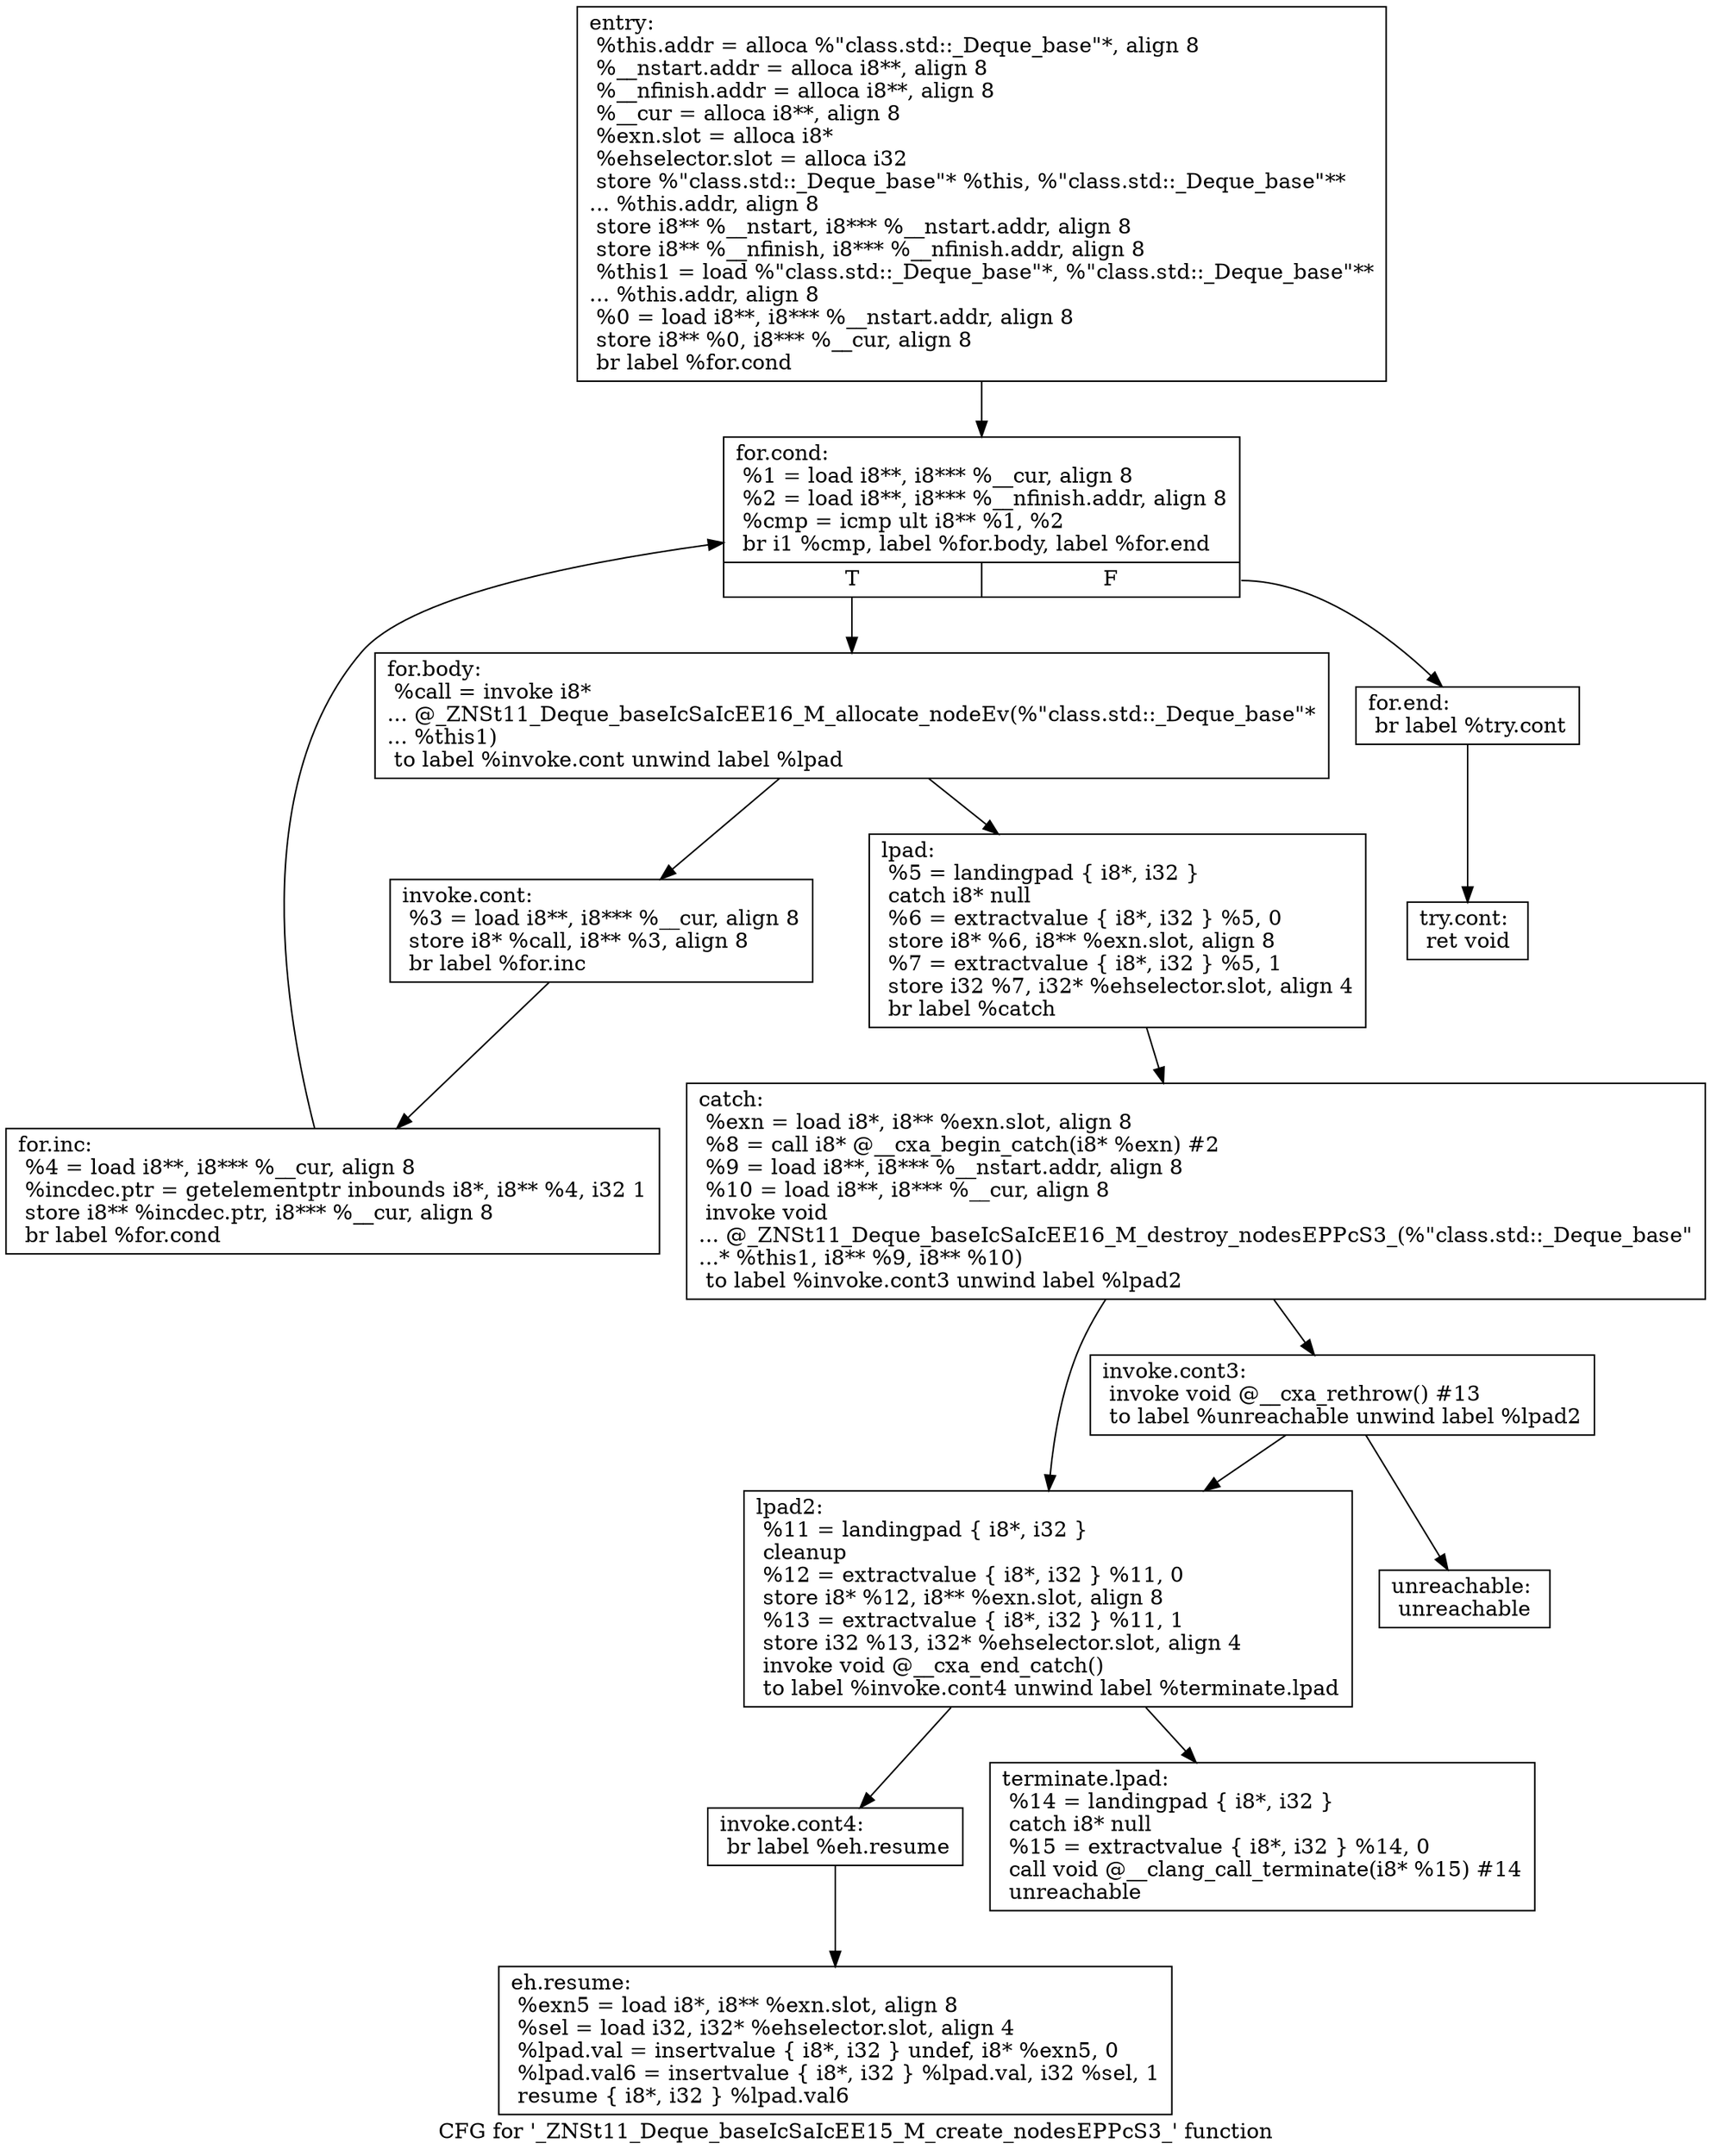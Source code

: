 digraph "CFG for '_ZNSt11_Deque_baseIcSaIcEE15_M_create_nodesEPPcS3_' function" {
	label="CFG for '_ZNSt11_Deque_baseIcSaIcEE15_M_create_nodesEPPcS3_' function";

	Node0x6b75290 [shape=record,label="{entry:\l  %this.addr = alloca %\"class.std::_Deque_base\"*, align 8\l  %__nstart.addr = alloca i8**, align 8\l  %__nfinish.addr = alloca i8**, align 8\l  %__cur = alloca i8**, align 8\l  %exn.slot = alloca i8*\l  %ehselector.slot = alloca i32\l  store %\"class.std::_Deque_base\"* %this, %\"class.std::_Deque_base\"**\l... %this.addr, align 8\l  store i8** %__nstart, i8*** %__nstart.addr, align 8\l  store i8** %__nfinish, i8*** %__nfinish.addr, align 8\l  %this1 = load %\"class.std::_Deque_base\"*, %\"class.std::_Deque_base\"**\l... %this.addr, align 8\l  %0 = load i8**, i8*** %__nstart.addr, align 8\l  store i8** %0, i8*** %__cur, align 8\l  br label %for.cond\l}"];
	Node0x6b75290 -> Node0x6b758c0;
	Node0x6b758c0 [shape=record,label="{for.cond:                                         \l  %1 = load i8**, i8*** %__cur, align 8\l  %2 = load i8**, i8*** %__nfinish.addr, align 8\l  %cmp = icmp ult i8** %1, %2\l  br i1 %cmp, label %for.body, label %for.end\l|{<s0>T|<s1>F}}"];
	Node0x6b758c0:s0 -> Node0x6b75150;
	Node0x6b758c0:s1 -> Node0x6b75cc0;
	Node0x6b75150 [shape=record,label="{for.body:                                         \l  %call = invoke i8*\l... @_ZNSt11_Deque_baseIcSaIcEE16_M_allocate_nodeEv(%\"class.std::_Deque_base\"*\l... %this1)\l          to label %invoke.cont unwind label %lpad\l}"];
	Node0x6b75150 -> Node0x6b75e00;
	Node0x6b75150 -> Node0x6b75e80;
	Node0x6b75e00 [shape=record,label="{invoke.cont:                                      \l  %3 = load i8**, i8*** %__cur, align 8\l  store i8* %call, i8** %3, align 8\l  br label %for.inc\l}"];
	Node0x6b75e00 -> Node0x6b76250;
	Node0x6b76250 [shape=record,label="{for.inc:                                          \l  %4 = load i8**, i8*** %__cur, align 8\l  %incdec.ptr = getelementptr inbounds i8*, i8** %4, i32 1\l  store i8** %incdec.ptr, i8*** %__cur, align 8\l  br label %for.cond\l}"];
	Node0x6b76250 -> Node0x6b758c0;
	Node0x6b75e80 [shape=record,label="{lpad:                                             \l  %5 = landingpad \{ i8*, i32 \}\l          catch i8* null\l  %6 = extractvalue \{ i8*, i32 \} %5, 0\l  store i8* %6, i8** %exn.slot, align 8\l  %7 = extractvalue \{ i8*, i32 \} %5, 1\l  store i32 %7, i32* %ehselector.slot, align 4\l  br label %catch\l}"];
	Node0x6b75e80 -> Node0x6b76770;
	Node0x6b76770 [shape=record,label="{catch:                                            \l  %exn = load i8*, i8** %exn.slot, align 8\l  %8 = call i8* @__cxa_begin_catch(i8* %exn) #2\l  %9 = load i8**, i8*** %__nstart.addr, align 8\l  %10 = load i8**, i8*** %__cur, align 8\l  invoke void\l... @_ZNSt11_Deque_baseIcSaIcEE16_M_destroy_nodesEPPcS3_(%\"class.std::_Deque_base\"\l...* %this1, i8** %9, i8** %10)\l          to label %invoke.cont3 unwind label %lpad2\l}"];
	Node0x6b76770 -> Node0x6b76380;
	Node0x6b76770 -> Node0x6b76b30;
	Node0x6b76380 [shape=record,label="{invoke.cont3:                                     \l  invoke void @__cxa_rethrow() #13\l          to label %unreachable unwind label %lpad2\l}"];
	Node0x6b76380 -> Node0x6b76f00;
	Node0x6b76380 -> Node0x6b76b30;
	Node0x6b75cc0 [shape=record,label="{for.end:                                          \l  br label %try.cont\l}"];
	Node0x6b75cc0 -> Node0x6b75c10;
	Node0x6b76b30 [shape=record,label="{lpad2:                                            \l  %11 = landingpad \{ i8*, i32 \}\l          cleanup\l  %12 = extractvalue \{ i8*, i32 \} %11, 0\l  store i8* %12, i8** %exn.slot, align 8\l  %13 = extractvalue \{ i8*, i32 \} %11, 1\l  store i32 %13, i32* %ehselector.slot, align 4\l  invoke void @__cxa_end_catch()\l          to label %invoke.cont4 unwind label %terminate.lpad\l}"];
	Node0x6b76b30 -> Node0x6b77530;
	Node0x6b76b30 -> Node0x6b77580;
	Node0x6b77530 [shape=record,label="{invoke.cont4:                                     \l  br label %eh.resume\l}"];
	Node0x6b77530 -> Node0x6b77750;
	Node0x6b75c10 [shape=record,label="{try.cont:                                         \l  ret void\l}"];
	Node0x6b77750 [shape=record,label="{eh.resume:                                        \l  %exn5 = load i8*, i8** %exn.slot, align 8\l  %sel = load i32, i32* %ehselector.slot, align 4\l  %lpad.val = insertvalue \{ i8*, i32 \} undef, i8* %exn5, 0\l  %lpad.val6 = insertvalue \{ i8*, i32 \} %lpad.val, i32 %sel, 1\l  resume \{ i8*, i32 \} %lpad.val6\l}"];
	Node0x6b77580 [shape=record,label="{terminate.lpad:                                   \l  %14 = landingpad \{ i8*, i32 \}\l          catch i8* null\l  %15 = extractvalue \{ i8*, i32 \} %14, 0\l  call void @__clang_call_terminate(i8* %15) #14\l  unreachable\l}"];
	Node0x6b76f00 [shape=record,label="{unreachable:                                      \l  unreachable\l}"];
}
